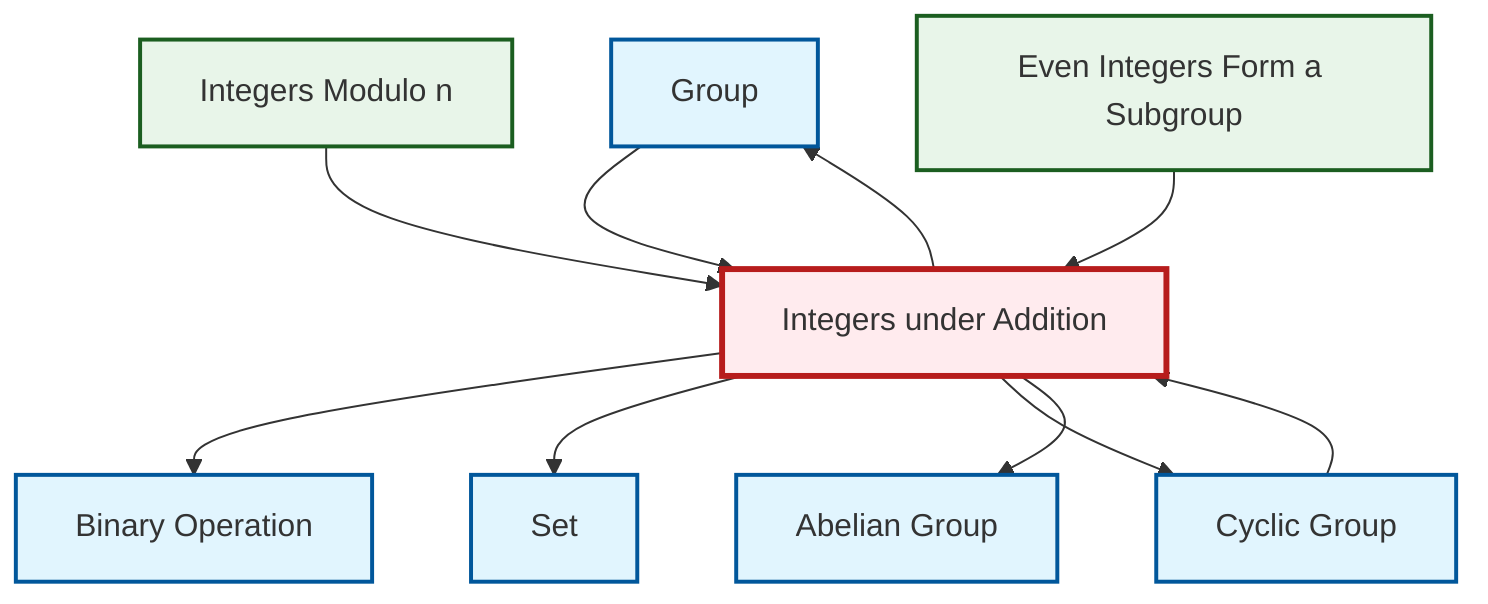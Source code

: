 graph TD
    classDef definition fill:#e1f5fe,stroke:#01579b,stroke-width:2px
    classDef theorem fill:#f3e5f5,stroke:#4a148c,stroke-width:2px
    classDef axiom fill:#fff3e0,stroke:#e65100,stroke-width:2px
    classDef example fill:#e8f5e9,stroke:#1b5e20,stroke-width:2px
    classDef current fill:#ffebee,stroke:#b71c1c,stroke-width:3px
    def-group["Group"]:::definition
    def-set["Set"]:::definition
    def-abelian-group["Abelian Group"]:::definition
    ex-integers-addition["Integers under Addition"]:::example
    ex-even-integers-subgroup["Even Integers Form a Subgroup"]:::example
    def-binary-operation["Binary Operation"]:::definition
    def-cyclic-group["Cyclic Group"]:::definition
    ex-quotient-integers-mod-n["Integers Modulo n"]:::example
    ex-integers-addition --> def-group
    def-group --> ex-integers-addition
    ex-integers-addition --> def-binary-operation
    ex-quotient-integers-mod-n --> ex-integers-addition
    ex-integers-addition --> def-set
    def-cyclic-group --> ex-integers-addition
    ex-integers-addition --> def-cyclic-group
    ex-integers-addition --> def-abelian-group
    ex-even-integers-subgroup --> ex-integers-addition
    class ex-integers-addition current